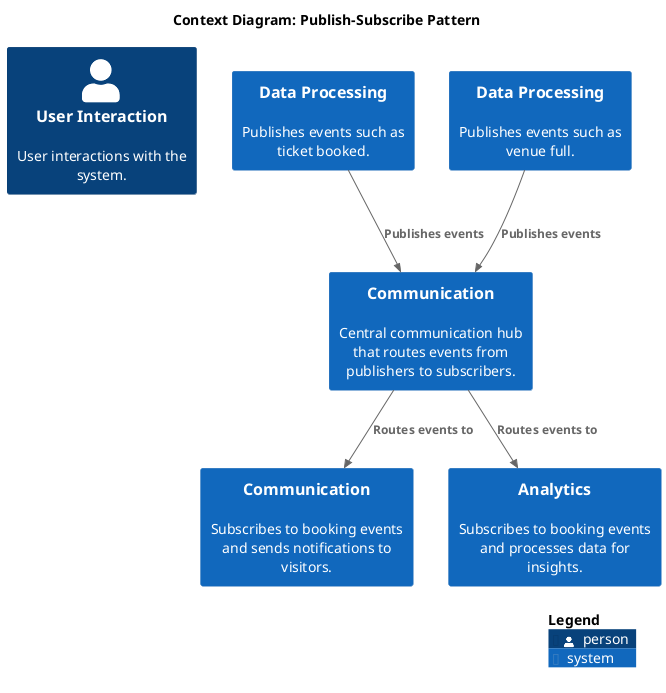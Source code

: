 @startuml fgfgfh
set separator none
title Context Diagram: Publish-Subscribe Pattern

top to bottom direction

!include <C4/C4>
!include <C4/C4_Context>

Person(User, "User Interaction", $descr="User interactions with the system.")
System(EventBus, "Communication", $descr="Central communication hub that routes events from publishers to subscribers.")
System(BookingService, "Data Processing", $descr="Publishes events such as ticket booked.")
System(VenueCapacityManagementService, "Data Processing", $descr="Publishes events such as venue full.")
System(NotificationService, "Communication", $descr="Subscribes to booking events and sends notifications to visitors.")
System(AnalyticsAndReportingService, "Analytics", $descr="Subscribes to booking events and processes data for insights.")

Rel(BookingService, EventBus, "Publishes events")
Rel(VenueCapacityManagementService, EventBus, "Publishes events")
Rel(EventBus, NotificationService, "Routes events to")
Rel(EventBus, AnalyticsAndReportingService, "Routes events to")

SHOW_LEGEND(true)
@enduml
